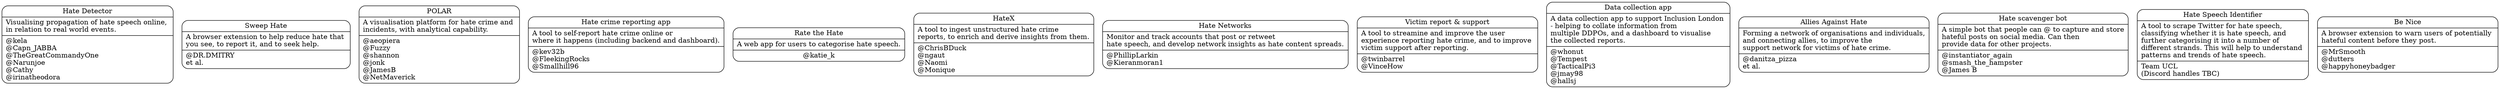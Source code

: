 digraph "Hack Hate 2020" {
    p1 [label="{<f0> Hate Detector           |<f1> Visualising propagation of hate speech online, \lin relation to real world events.\l|<f2> @kela\l@Capn_JABBA\l@TheGreatCommandyOne\l@Narunjoe\l@Cathy\l@irinatheodora\l}" shape=Mrecord];
    p2 [label="{<f0> Sweep Hate              |<f1> A browser extension to help reduce hate that \lyou see, to report it, and to seek help.\l|<f2> @DR.DMITRY\let al.\l}" shape=Mrecord];
    p3 [label="{<f0> POLAR                   |<f1> A visualisation platform for hate crime and \lincidents, with analytical capability.\l|<f2> @aeopiera\l@Fuzzy\l@shannon\l@jonk\l@JamesB\l@NetMaverick\l}" shape=Mrecord];
    p4 [label="{<f0> Hate crime reporting app|<f1> A tool to self-report hate crime online or \lwhere it happens (including backend and dashboard).\l|<f2> @kev32b\l@FleekingRocks\l@Smallhill96\l}" shape=Mrecord];
    p5 [label="{<f0> Rate the Hate           |<f1> A web app for users to categorise hate speech.\l|<f2> @katie_k}" shape=Mrecord];
    p6 [label="{<f0> HateX                   |<f1> A tool to ingest unstructured hate crime \lreports, to enrich and derive insights from them.\l|<f2> @ChrisBDuck\l@ngaut\l@Naomi\l@Monique\l}" shape=Mrecord];
    p7 [label="{<f0> Hate Networks           |<f1> Monitor and track accounts that post or retweet \lhate speech, and develop network insights as hate content spreads.\l|<f2> @PhillipLarkin\l@Kieranmoran1\l}" shape=Mrecord];
    p8 [label="{<f0> Victim report & support |<f1> A tool to streamine and improve the user \lexperience reporting hate crime, and to improve \lvictim support after reporting.\l|<f2> @twinbarrel\l@VinceHow\l}" shape=Mrecord];
    p9 [label="{<f0> Data collection app     |<f1> A data collection app to support Inclusion London \l- helping to collate information from \lmultiple DDPOs, and a dashboard to visualise \lthe collected reports.\l|<f2> @whonut\l@Tempest\l@TacticalPi3\l@jmay98\l@hallsj\l}" shape=Mrecord];
    p10 [label="{<f0> Allies Against Hate    |<f1> Forming a network of organisations and individuals,\land connecting allies, to improve the \lsupport network for victims of hate crime.\l|<f2> @danitza_pizza\let al.\l}" shape=Mrecord];
    p11 [label="{<f0> Hate scavenger bot     |<f1> A simple bot that people can @ to capture and store\lhateful posts on social media. Can then \lprovide data for other projects.\l|<f2> @instantiator_again\l@smash_the_hampster\l@James B\l}" shape=Mrecord];
    p12 [label="{<f0> Hate Speech Identifier |<f1> A tool to scrape Twitter for hate speech, \lclassifying whether it is hate speech, and \lfurther categorising it into a number of \ldifferent strands. This will help to understand \lpatterns and trends of hate speech.\l|<f2> Team UCL\l(Discord handles TBC)\l}" shape=Mrecord];
    p14 [label="{<f0> Be Nice                |<f1> A browser extension to warn users of potentially \lhateful content before they post.\l|<f2> @MrSmooth\l@dutters\l@happyhoneybadger\l}" shape=Mrecord];
}
